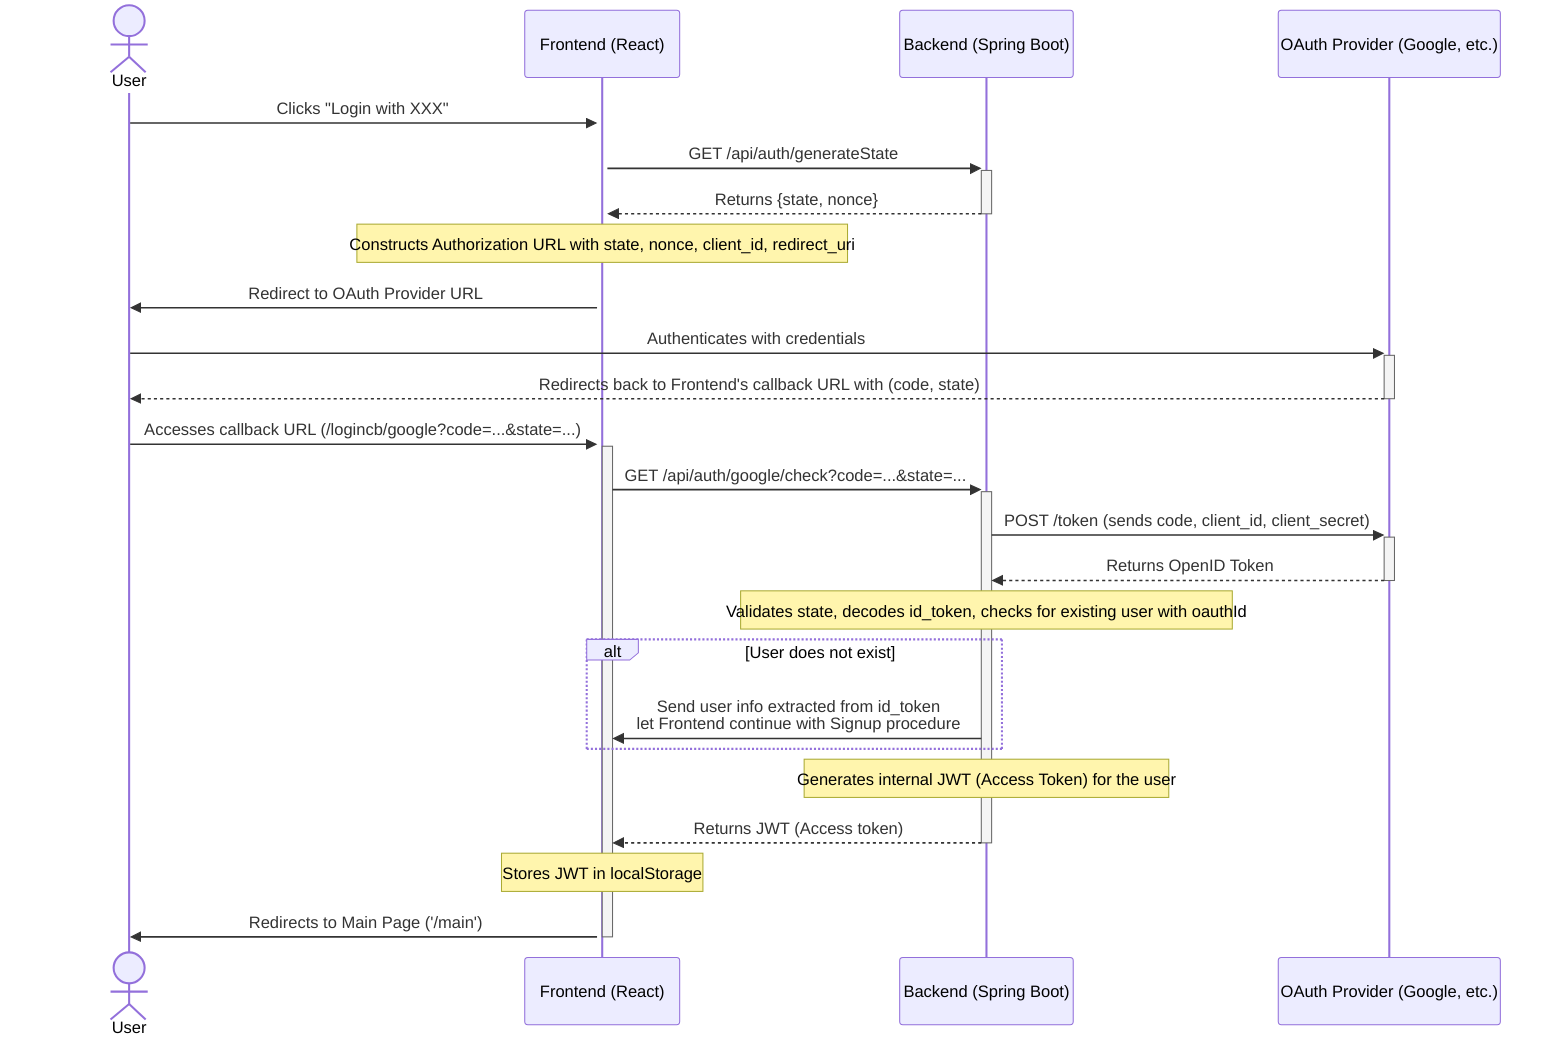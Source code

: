 sequenceDiagram
    actor User
    participant Frontend as Frontend (React)
    participant Backend as Backend (Spring Boot)
    participant OAuthProvider as OAuth Provider (Google, etc.)

    User->>+Frontend: Clicks "Login with XXX"
    Frontend->>+Backend: GET /api/auth/generateState
    Backend-->>-Frontend: Returns {state, nonce}

    Note over Frontend: Constructs Authorization URL with state, nonce, client_id, redirect_uri

    Frontend->>User: Redirect to OAuth Provider URL
    User->>+OAuthProvider: Authenticates with credentials
    OAuthProvider-->>-User: Redirects back to Frontend's callback URL with (code, state)

    User->>+Frontend: Accesses callback URL (/logincb/google?code=...&state=...)
    Frontend->>+Backend: GET /api/auth/google/check?code=...&state=...
    
    Backend->>+OAuthProvider: POST /token (sends code, client_id, client_secret)
    OAuthProvider-->>-Backend: Returns OpenID Token
    

    Note over Backend: Validates state, decodes id_token, checks for existing user with oauthId

    alt User does not exist
        Backend->>Frontend: Send user info extracted from id_token<br>let Frontend continue with Signup procedure
    end

    Note over Backend: Generates internal JWT (Access Token) for the user

    Backend-->>-Frontend: Returns JWT (Access token)
    
    Note over Frontend: Stores JWT in localStorage

    Frontend->>-User: Redirects to Main Page ('/main')